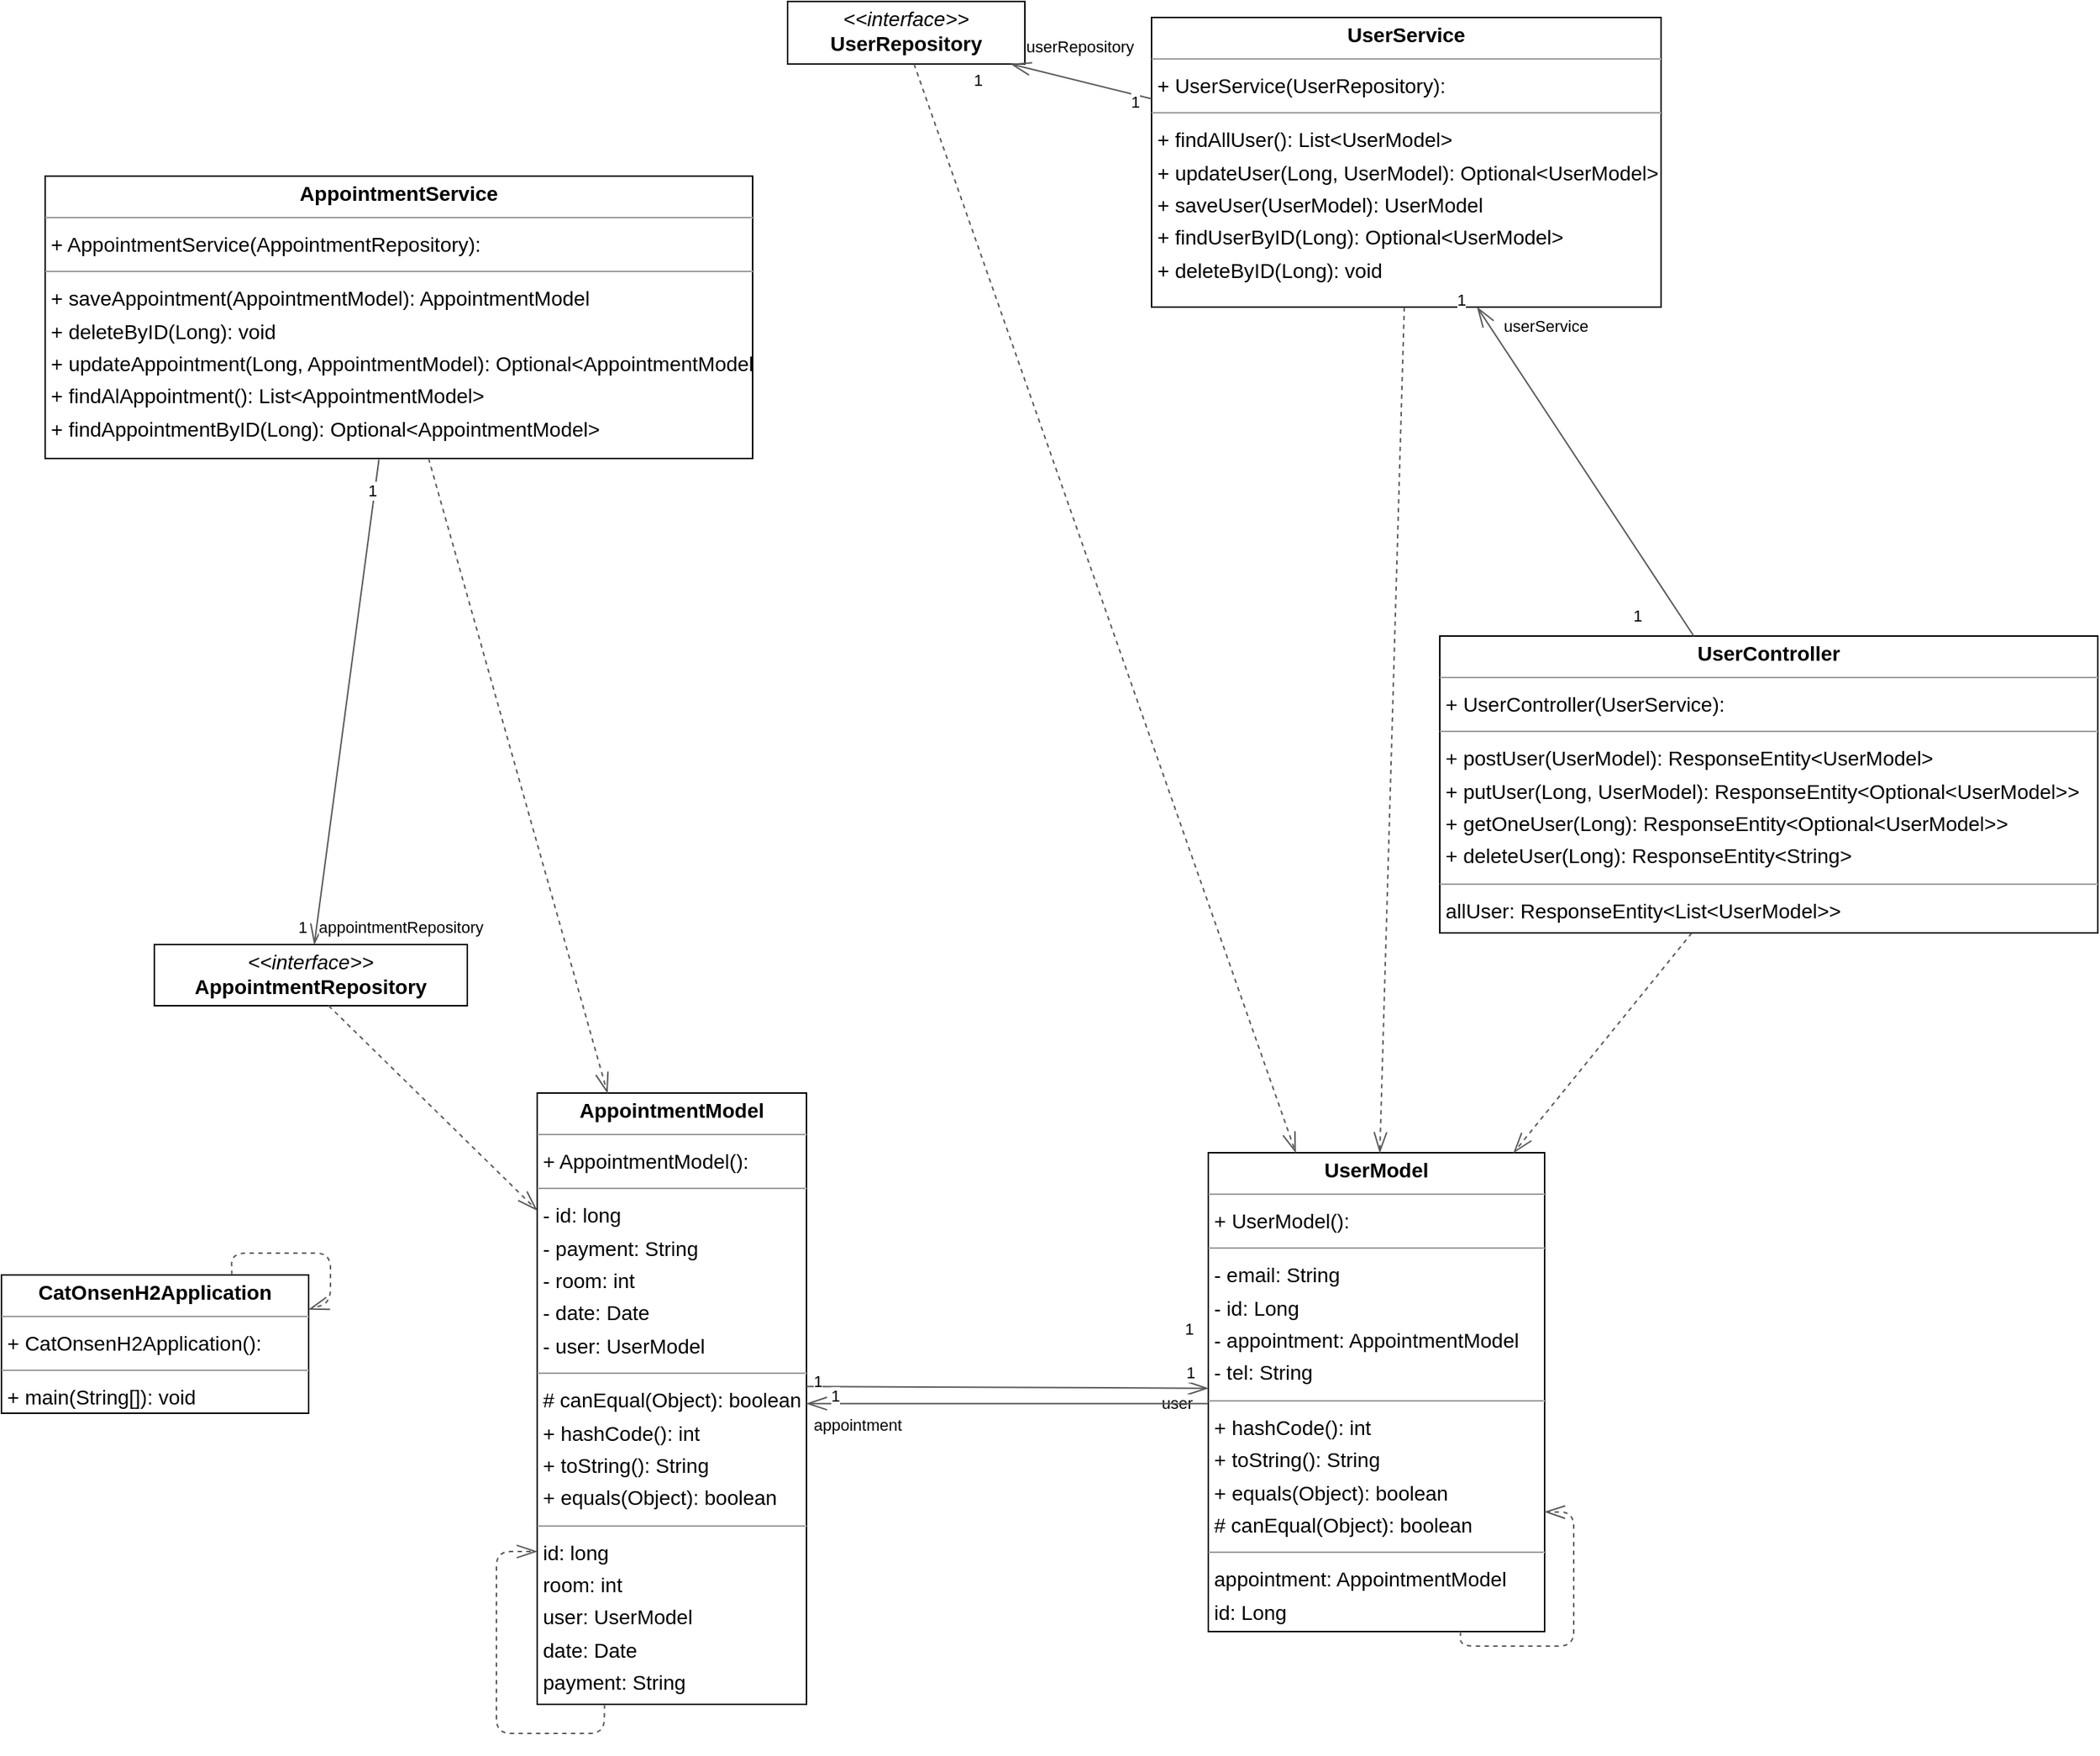 <mxfile version="20.7.4" type="device"><diagram id="-JByCyFsi4rns6asFbJE" name="หน้า-1"><mxGraphModel dx="2139" dy="1460" grid="1" gridSize="10" guides="1" tooltips="1" connect="1" arrows="1" fold="1" page="0" pageScale="1" pageWidth="827" pageHeight="1169" background="none" math="0" shadow="0"><root><mxCell id="0"/><mxCell id="1" parent="0"/><mxCell id="node1" value="&lt;p style=&quot;margin:0px;margin-top:4px;text-align:center;&quot;&gt;&lt;b&gt;AppointmentModel&lt;/b&gt;&lt;/p&gt;&lt;hr size=&quot;1&quot;/&gt;&lt;p style=&quot;margin:0 0 0 4px;line-height:1.6;&quot;&gt;+ AppointmentModel(): &lt;/p&gt;&lt;hr size=&quot;1&quot;/&gt;&lt;p style=&quot;margin:0 0 0 4px;line-height:1.6;&quot;&gt;- id: long&lt;br/&gt;- payment: String&lt;br/&gt;- room: int&lt;br/&gt;- date: Date&lt;br/&gt;- user: UserModel&lt;/p&gt;&lt;hr size=&quot;1&quot;/&gt;&lt;p style=&quot;margin:0 0 0 4px;line-height:1.6;&quot;&gt;# canEqual(Object): boolean&lt;br/&gt;+ hashCode(): int&lt;br/&gt;+ toString(): String&lt;br/&gt;+ equals(Object): boolean&lt;/p&gt;&lt;hr size=&quot;1&quot;/&gt;&lt;p style=&quot;margin:0 0 0 4px;line-height:1.6;&quot;&gt; id: long&lt;br/&gt; room: int&lt;br/&gt; user: UserModel&lt;br/&gt; date: Date&lt;br/&gt; payment: String&lt;/p&gt;" style="verticalAlign=top;align=left;overflow=fill;fontSize=14;fontFamily=Helvetica;html=1;rounded=0;shadow=0;comic=0;labelBackgroundColor=none;strokeWidth=1;" parent="1" vertex="1"><mxGeometry x="88" y="560" width="185" height="420" as="geometry"/></mxCell><mxCell id="node0" value="&lt;p style=&quot;margin:0px;margin-top:4px;text-align:center;&quot;&gt;&lt;i&gt;&amp;lt;&amp;lt;interface&amp;gt;&amp;gt;&lt;/i&gt;&lt;br/&gt;&lt;b&gt;AppointmentRepository&lt;/b&gt;&lt;/p&gt;&lt;hr size=&quot;1&quot;/&gt;" style="verticalAlign=top;align=left;overflow=fill;fontSize=14;fontFamily=Helvetica;html=1;rounded=0;shadow=0;comic=0;labelBackgroundColor=none;strokeWidth=1;" parent="1" vertex="1"><mxGeometry x="-175" y="458" width="215" height="42" as="geometry"/></mxCell><mxCell id="node2" value="&lt;p style=&quot;margin:0px;margin-top:4px;text-align:center;&quot;&gt;&lt;b&gt;AppointmentService&lt;/b&gt;&lt;/p&gt;&lt;hr size=&quot;1&quot;/&gt;&lt;p style=&quot;margin:0 0 0 4px;line-height:1.6;&quot;&gt;+ AppointmentService(AppointmentRepository): &lt;/p&gt;&lt;hr size=&quot;1&quot;/&gt;&lt;p style=&quot;margin:0 0 0 4px;line-height:1.6;&quot;&gt;+ saveAppointment(AppointmentModel): AppointmentModel&lt;br/&gt;+ deleteByID(Long): void&lt;br/&gt;+ updateAppointment(Long, AppointmentModel): Optional&amp;lt;AppointmentModel&amp;gt;&lt;br/&gt;+ findAlAppointment(): List&amp;lt;AppointmentModel&amp;gt;&lt;br/&gt;+ findAppointmentByID(Long): Optional&amp;lt;AppointmentModel&amp;gt;&lt;/p&gt;" style="verticalAlign=top;align=left;overflow=fill;fontSize=14;fontFamily=Helvetica;html=1;rounded=0;shadow=0;comic=0;labelBackgroundColor=none;strokeWidth=1;" parent="1" vertex="1"><mxGeometry x="-250" y="-70" width="486" height="194" as="geometry"/></mxCell><mxCell id="node4" value="&lt;p style=&quot;margin:0px;margin-top:4px;text-align:center;&quot;&gt;&lt;b&gt;CatOnsenH2Application&lt;/b&gt;&lt;/p&gt;&lt;hr size=&quot;1&quot;/&gt;&lt;p style=&quot;margin:0 0 0 4px;line-height:1.6;&quot;&gt;+ CatOnsenH2Application(): &lt;/p&gt;&lt;hr size=&quot;1&quot;/&gt;&lt;p style=&quot;margin:0 0 0 4px;line-height:1.6;&quot;&gt;+ main(String[]): void&lt;/p&gt;" style="verticalAlign=top;align=left;overflow=fill;fontSize=14;fontFamily=Helvetica;html=1;rounded=0;shadow=0;comic=0;labelBackgroundColor=none;strokeWidth=1;" parent="1" vertex="1"><mxGeometry x="-280" y="685" width="211" height="95" as="geometry"/></mxCell><mxCell id="node5" value="&lt;p style=&quot;margin:0px;margin-top:4px;text-align:center;&quot;&gt;&lt;b&gt;UserController&lt;/b&gt;&lt;/p&gt;&lt;hr size=&quot;1&quot;/&gt;&lt;p style=&quot;margin:0 0 0 4px;line-height:1.6;&quot;&gt;+ UserController(UserService): &lt;/p&gt;&lt;hr size=&quot;1&quot;/&gt;&lt;p style=&quot;margin:0 0 0 4px;line-height:1.6;&quot;&gt;+ postUser(UserModel): ResponseEntity&amp;lt;UserModel&amp;gt;&lt;br/&gt;+ putUser(Long, UserModel): ResponseEntity&amp;lt;Optional&amp;lt;UserModel&amp;gt;&amp;gt;&lt;br/&gt;+ getOneUser(Long): ResponseEntity&amp;lt;Optional&amp;lt;UserModel&amp;gt;&amp;gt;&lt;br/&gt;+ deleteUser(Long): ResponseEntity&amp;lt;String&amp;gt;&lt;/p&gt;&lt;hr size=&quot;1&quot;/&gt;&lt;p style=&quot;margin:0 0 0 4px;line-height:1.6;&quot;&gt; allUser: ResponseEntity&amp;lt;List&amp;lt;UserModel&amp;gt;&amp;gt;&lt;/p&gt;" style="verticalAlign=top;align=left;overflow=fill;fontSize=14;fontFamily=Helvetica;html=1;rounded=0;shadow=0;comic=0;labelBackgroundColor=none;strokeWidth=1;" parent="1" vertex="1"><mxGeometry x="708" y="246" width="452" height="204" as="geometry"/></mxCell><mxCell id="node3" value="&lt;p style=&quot;margin:0px;margin-top:4px;text-align:center;&quot;&gt;&lt;b&gt;UserModel&lt;/b&gt;&lt;/p&gt;&lt;hr size=&quot;1&quot;/&gt;&lt;p style=&quot;margin:0 0 0 4px;line-height:1.6;&quot;&gt;+ UserModel(): &lt;/p&gt;&lt;hr size=&quot;1&quot;/&gt;&lt;p style=&quot;margin:0 0 0 4px;line-height:1.6;&quot;&gt;- email: String&lt;br/&gt;- id: Long&lt;br/&gt;- appointment: AppointmentModel&lt;br/&gt;- tel: String&lt;/p&gt;&lt;hr size=&quot;1&quot;/&gt;&lt;p style=&quot;margin:0 0 0 4px;line-height:1.6;&quot;&gt;+ hashCode(): int&lt;br/&gt;+ toString(): String&lt;br/&gt;+ equals(Object): boolean&lt;br/&gt;# canEqual(Object): boolean&lt;/p&gt;&lt;hr size=&quot;1&quot;/&gt;&lt;p style=&quot;margin:0 0 0 4px;line-height:1.6;&quot;&gt; appointment: AppointmentModel&lt;br/&gt; id: Long&lt;br/&gt; email: String&lt;br/&gt; tel: String&lt;/p&gt;" style="verticalAlign=top;align=left;overflow=fill;fontSize=14;fontFamily=Helvetica;html=1;rounded=0;shadow=0;comic=0;labelBackgroundColor=none;strokeWidth=1;" parent="1" vertex="1"><mxGeometry x="549" y="601" width="231" height="329" as="geometry"/></mxCell><mxCell id="node6" value="&lt;p style=&quot;margin:0px;margin-top:4px;text-align:center;&quot;&gt;&lt;i&gt;&amp;lt;&amp;lt;interface&amp;gt;&amp;gt;&lt;/i&gt;&lt;br/&gt;&lt;b&gt;UserRepository&lt;/b&gt;&lt;/p&gt;&lt;hr size=&quot;1&quot;/&gt;" style="verticalAlign=top;align=left;overflow=fill;fontSize=14;fontFamily=Helvetica;html=1;rounded=0;shadow=0;comic=0;labelBackgroundColor=none;strokeWidth=1;" parent="1" vertex="1"><mxGeometry x="260" y="-190" width="163" height="43" as="geometry"/></mxCell><mxCell id="node7" value="&lt;p style=&quot;margin:0px;margin-top:4px;text-align:center;&quot;&gt;&lt;b&gt;UserService&lt;/b&gt;&lt;/p&gt;&lt;hr size=&quot;1&quot;/&gt;&lt;p style=&quot;margin:0 0 0 4px;line-height:1.6;&quot;&gt;+ UserService(UserRepository): &lt;/p&gt;&lt;hr size=&quot;1&quot;/&gt;&lt;p style=&quot;margin:0 0 0 4px;line-height:1.6;&quot;&gt;+ findAllUser(): List&amp;lt;UserModel&amp;gt;&lt;br/&gt;+ updateUser(Long, UserModel): Optional&amp;lt;UserModel&amp;gt;&lt;br/&gt;+ saveUser(UserModel): UserModel&lt;br/&gt;+ findUserByID(Long): Optional&amp;lt;UserModel&amp;gt;&lt;br/&gt;+ deleteByID(Long): void&lt;/p&gt;" style="verticalAlign=top;align=left;overflow=fill;fontSize=14;fontFamily=Helvetica;html=1;rounded=0;shadow=0;comic=0;labelBackgroundColor=none;strokeWidth=1;" parent="1" vertex="1"><mxGeometry x="510" y="-179" width="350" height="199" as="geometry"/></mxCell><mxCell id="edge5" value="" style="html=1;rounded=1;;dashed=1;startArrow=none;endArrow=openThin;endSize=12;strokeColor=#595959;exitX=0.250;exitY=1.000;exitDx=0;exitDy=0;entryX=0.000;entryY=0.750;entryDx=0;entryDy=0;" parent="1" source="node1" target="node1" edge="1"><mxGeometry width="50" height="50" relative="1" as="geometry"><Array as="points"><mxPoint x="134" y="1000"/><mxPoint x="60" y="1000"/><mxPoint x="60" y="875"/></Array></mxGeometry></mxCell><mxCell id="edge6" value="" style="html=1;rounded=1;;dashed=0;startArrow=diamondThinstartSize=12;endArrow=openThin;endSize=12;strokeColor=#595959;exitX=1.000;exitY=0.480;exitDx=0;exitDy=0;entryX=0.000;entryY=0.492;entryDx=0;entryDy=0;" parent="1" source="node1" target="node3" edge="1"><mxGeometry width="50" height="50" relative="1" as="geometry"><Array as="points"/></mxGeometry></mxCell><mxCell id="label36" value="1" style="edgeLabel;resizable=0;html=1;align=left;verticalAlign=top;strokeColor=default;" parent="edge6" vertex="1" connectable="0"><mxGeometry x="276" y="745" as="geometry"/></mxCell><mxCell id="label40" value="1" style="edgeLabel;resizable=0;html=1;align=left;verticalAlign=top;strokeColor=default;" parent="edge6" vertex="1" connectable="0"><mxGeometry x="532" y="739" as="geometry"/></mxCell><mxCell id="label41" value="user" style="edgeLabel;resizable=0;html=1;align=left;verticalAlign=top;strokeColor=default;" parent="edge6" vertex="1" connectable="0"><mxGeometry x="515" y="760" as="geometry"/></mxCell><mxCell id="edge1" value="" style="html=1;rounded=1;;dashed=1;startArrow=none;endArrow=openThin;endSize=12;strokeColor=#595959;exitX=0.557;exitY=1.001;exitDx=0;exitDy=0;entryX=0.000;entryY=0.192;entryDx=0;entryDy=0;" parent="1" source="node0" target="node1" edge="1"><mxGeometry width="50" height="50" relative="1" as="geometry"><Array as="points"/></mxGeometry></mxCell><mxCell id="edge7" value="" style="html=1;rounded=1;;dashed=1;startArrow=none;endArrow=openThin;endSize=12;strokeColor=#595959;exitX=0.542;exitY=1.000;exitDx=0;exitDy=0;entryX=0.261;entryY=0.000;entryDx=0;entryDy=0;" parent="1" source="node2" target="node1" edge="1"><mxGeometry width="50" height="50" relative="1" as="geometry"><Array as="points"/></mxGeometry></mxCell><mxCell id="edge4" value="" style="html=1;rounded=1;;dashed=0;startArrow=diamondThinstartSize=12;endArrow=openThin;endSize=12;strokeColor=#595959;exitX=0.472;exitY=1.000;exitDx=0;exitDy=0;entryX=0.511;entryY=0.001;entryDx=0;entryDy=0;" parent="1" source="node2" target="node0" edge="1"><mxGeometry width="50" height="50" relative="1" as="geometry"><Array as="points"/></mxGeometry></mxCell><mxCell id="label24" value="1" style="edgeLabel;resizable=0;html=1;align=left;verticalAlign=top;strokeColor=default;" parent="edge4" vertex="1" connectable="0"><mxGeometry x="-30" y="133" as="geometry"/></mxCell><mxCell id="label28" value="1" style="edgeLabel;resizable=0;html=1;align=left;verticalAlign=top;strokeColor=default;" parent="edge4" vertex="1" connectable="0"><mxGeometry x="-78" y="433" as="geometry"/></mxCell><mxCell id="label29" value="appointmentRepository" style="edgeLabel;resizable=0;html=1;align=left;verticalAlign=top;strokeColor=default;" parent="edge4" vertex="1" connectable="0"><mxGeometry x="-64" y="433" as="geometry"/></mxCell><mxCell id="edge2" value="" style="html=1;rounded=1;;dashed=1;startArrow=none;endArrow=openThin;endSize=12;strokeColor=#595959;exitX=0.750;exitY=0.000;exitDx=0;exitDy=0;entryX=1.000;entryY=0.250;entryDx=0;entryDy=0;" parent="1" source="node4" target="node4" edge="1"><mxGeometry width="50" height="50" relative="1" as="geometry"><Array as="points"><mxPoint x="-122" y="670"/><mxPoint x="-54" y="670"/><mxPoint x="-54" y="704"/></Array></mxGeometry></mxCell><mxCell id="edge9" value="" style="html=1;rounded=1;;dashed=1;startArrow=none;endArrow=openThin;endSize=12;strokeColor=#595959;exitX=0.383;exitY=1.000;exitDx=0;exitDy=0;entryX=0.908;entryY=0.000;entryDx=0;entryDy=0;" parent="1" source="node5" target="node3" edge="1"><mxGeometry width="50" height="50" relative="1" as="geometry"><Array as="points"/></mxGeometry></mxCell><mxCell id="edge10" value="" style="html=1;rounded=1;;dashed=0;startArrow=diamondThinstartSize=12;endArrow=openThin;endSize=12;strokeColor=#595959;exitX=0.386;exitY=0.000;exitDx=0;exitDy=0;entryX=0.639;entryY=1.000;entryDx=0;entryDy=0;" parent="1" source="node5" target="node7" edge="1"><mxGeometry width="50" height="50" relative="1" as="geometry"><Array as="points"/></mxGeometry></mxCell><mxCell id="label60" value="1" style="edgeLabel;resizable=0;html=1;align=left;verticalAlign=top;strokeColor=default;" parent="edge10" vertex="1" connectable="0"><mxGeometry x="839" y="219" as="geometry"/></mxCell><mxCell id="label64" value="1" style="edgeLabel;resizable=0;html=1;align=left;verticalAlign=top;strokeColor=default;" parent="edge10" vertex="1" connectable="0"><mxGeometry x="718" y="2" as="geometry"/></mxCell><mxCell id="label65" value="userService" style="edgeLabel;resizable=0;html=1;align=left;verticalAlign=top;strokeColor=default;" parent="edge10" vertex="1" connectable="0"><mxGeometry x="750" y="20" as="geometry"/></mxCell><mxCell id="edge8" value="" style="html=1;rounded=1;;dashed=0;startArrow=diamondThinstartSize=12;endArrow=openThin;endSize=12;strokeColor=#595959;exitX=0.000;exitY=0.524;exitDx=0;exitDy=0;entryX=1.000;entryY=0.508;entryDx=0;entryDy=0;" parent="1" source="node3" target="node1" edge="1"><mxGeometry width="50" height="50" relative="1" as="geometry"><Array as="points"/></mxGeometry></mxCell><mxCell id="label48" value="1" style="edgeLabel;resizable=0;html=1;align=left;verticalAlign=top;strokeColor=default;" parent="edge8" vertex="1" connectable="0"><mxGeometry x="531" y="709" as="geometry"/></mxCell><mxCell id="label52" value="1" style="edgeLabel;resizable=0;html=1;align=left;verticalAlign=top;strokeColor=default;" parent="edge8" vertex="1" connectable="0"><mxGeometry x="288" y="755" as="geometry"/></mxCell><mxCell id="label53" value="appointment" style="edgeLabel;resizable=0;html=1;align=left;verticalAlign=top;strokeColor=default;" parent="edge8" vertex="1" connectable="0"><mxGeometry x="276" y="775" as="geometry"/></mxCell><mxCell id="edge3" value="" style="html=1;rounded=1;;dashed=1;startArrow=none;endArrow=openThin;endSize=12;strokeColor=#595959;exitX=0.750;exitY=1.000;exitDx=0;exitDy=0;entryX=1.000;entryY=0.750;entryDx=0;entryDy=0;" parent="1" source="node3" target="node3" edge="1"><mxGeometry width="50" height="50" relative="1" as="geometry"><Array as="points"><mxPoint x="722" y="940"/><mxPoint x="800" y="940"/><mxPoint x="800" y="890"/><mxPoint x="800" y="848"/></Array></mxGeometry></mxCell><mxCell id="edge12" value="" style="html=1;rounded=1;;dashed=1;startArrow=none;endArrow=openThin;endSize=12;strokeColor=#595959;exitX=0.533;exitY=1.000;exitDx=0;exitDy=0;entryX=0.260;entryY=0.000;entryDx=0;entryDy=0;" parent="1" source="node6" target="node3" edge="1"><mxGeometry width="50" height="50" relative="1" as="geometry"><Array as="points"/></mxGeometry></mxCell><mxCell id="edge0" value="" style="html=1;rounded=1;;dashed=1;startArrow=none;endArrow=openThin;endSize=12;strokeColor=#595959;exitX=0.496;exitY=1.000;exitDx=0;exitDy=0;entryX=0.510;entryY=0.000;entryDx=0;entryDy=0;" parent="1" source="node7" target="node3" edge="1"><mxGeometry width="50" height="50" relative="1" as="geometry"><Array as="points"/></mxGeometry></mxCell><mxCell id="edge11" value="" style="html=1;rounded=1;;dashed=0;startArrow=diamondThinstartSize=12;endArrow=openThin;endSize=12;strokeColor=#595959;exitX=0.000;exitY=0.281;exitDx=0;exitDy=0;entryX=0.940;entryY=1.000;entryDx=0;entryDy=0;" parent="1" source="node7" target="node6" edge="1"><mxGeometry width="50" height="50" relative="1" as="geometry"><Array as="points"/></mxGeometry></mxCell><mxCell id="label66" value="1" style="edgeLabel;resizable=0;html=1;align=left;verticalAlign=top;strokeColor=default;" parent="edge11" vertex="1" connectable="0"><mxGeometry x="494" y="-134" as="geometry"/></mxCell><mxCell id="label70" value="1" style="edgeLabel;resizable=0;html=1;align=left;verticalAlign=top;strokeColor=default;" parent="edge11" vertex="1" connectable="0"><mxGeometry x="386" y="-149" as="geometry"/></mxCell><mxCell id="label71" value="userRepository" style="edgeLabel;resizable=0;html=1;align=left;verticalAlign=top;strokeColor=default;" parent="edge11" vertex="1" connectable="0"><mxGeometry x="422" y="-172" as="geometry"/></mxCell></root></mxGraphModel></diagram></mxfile>